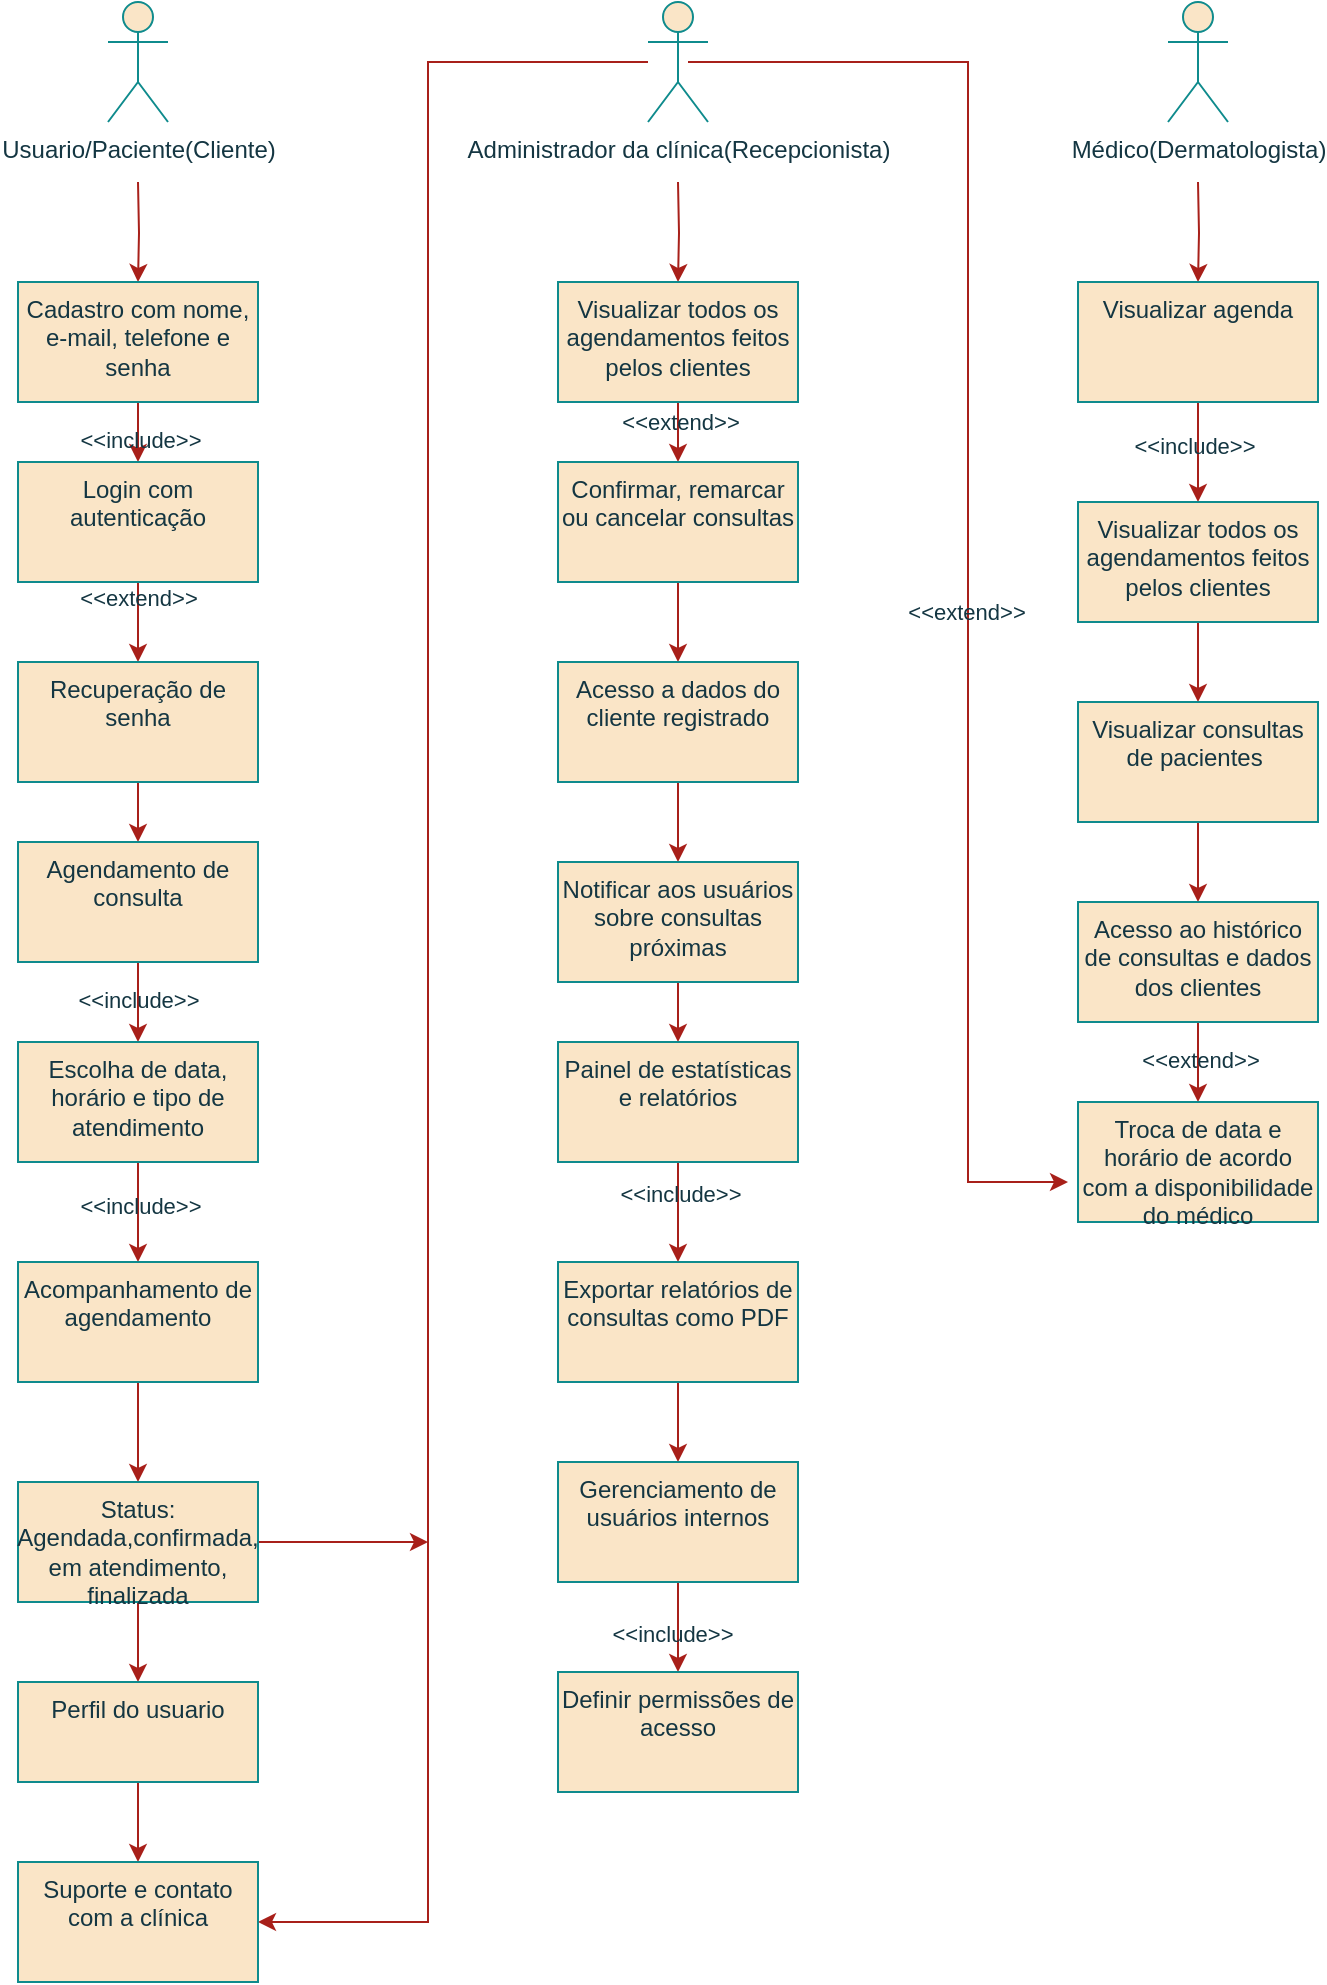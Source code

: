 <mxfile version="26.2.13">
  <diagram name="Página-1" id="MwGWJP87P9zumKJYnPod">
    <mxGraphModel dx="874" dy="473" grid="1" gridSize="10" guides="1" tooltips="1" connect="1" arrows="1" fold="1" page="1" pageScale="1" pageWidth="827" pageHeight="1169" math="0" shadow="0">
      <root>
        <mxCell id="0" />
        <mxCell id="1" parent="0" />
        <mxCell id="_1qr9PyPMLD9ZtLmiUYb-10" value="" style="edgeStyle=orthogonalEdgeStyle;rounded=0;orthogonalLoop=1;jettySize=auto;html=1;labelBackgroundColor=none;strokeColor=#A8201A;fontColor=default;" edge="1" parent="1" target="_1qr9PyPMLD9ZtLmiUYb-9">
          <mxGeometry relative="1" as="geometry">
            <mxPoint x="165" y="150" as="sourcePoint" />
          </mxGeometry>
        </mxCell>
        <mxCell id="_1qr9PyPMLD9ZtLmiUYb-1" value="Usuario/Paciente(Cliente)" style="shape=umlActor;verticalLabelPosition=bottom;verticalAlign=top;html=1;outlineConnect=0;labelBackgroundColor=none;fillColor=#FAE5C7;strokeColor=#0F8B8D;fontColor=#143642;" vertex="1" parent="1">
          <mxGeometry x="150" y="60" width="30" height="60" as="geometry" />
        </mxCell>
        <mxCell id="_1qr9PyPMLD9ZtLmiUYb-42" value="" style="edgeStyle=orthogonalEdgeStyle;rounded=0;orthogonalLoop=1;jettySize=auto;html=1;labelBackgroundColor=none;strokeColor=#A8201A;fontColor=default;" edge="1" parent="1" target="_1qr9PyPMLD9ZtLmiUYb-41">
          <mxGeometry relative="1" as="geometry">
            <mxPoint x="435" y="150" as="sourcePoint" />
          </mxGeometry>
        </mxCell>
        <mxCell id="_1qr9PyPMLD9ZtLmiUYb-77" style="edgeStyle=orthogonalEdgeStyle;rounded=0;orthogonalLoop=1;jettySize=auto;html=1;entryX=1;entryY=0.5;entryDx=0;entryDy=0;labelBackgroundColor=none;strokeColor=#A8201A;fontColor=default;" edge="1" parent="1" source="_1qr9PyPMLD9ZtLmiUYb-2" target="_1qr9PyPMLD9ZtLmiUYb-39">
          <mxGeometry relative="1" as="geometry">
            <Array as="points">
              <mxPoint x="310" y="90" />
              <mxPoint x="310" y="1020" />
            </Array>
          </mxGeometry>
        </mxCell>
        <mxCell id="_1qr9PyPMLD9ZtLmiUYb-81" style="edgeStyle=orthogonalEdgeStyle;rounded=0;orthogonalLoop=1;jettySize=auto;html=1;exitX=0.5;exitY=0.5;exitDx=0;exitDy=0;exitPerimeter=0;labelBackgroundColor=none;strokeColor=#A8201A;fontColor=default;" edge="1" parent="1">
          <mxGeometry relative="1" as="geometry">
            <mxPoint x="630" y="650" as="targetPoint" />
            <mxPoint x="440" y="90" as="sourcePoint" />
            <Array as="points">
              <mxPoint x="580" y="90" />
              <mxPoint x="580" y="650" />
            </Array>
          </mxGeometry>
        </mxCell>
        <mxCell id="_1qr9PyPMLD9ZtLmiUYb-85" value="&amp;lt;&amp;lt;extend&amp;gt;&amp;gt;" style="edgeLabel;html=1;align=center;verticalAlign=middle;resizable=0;points=[];labelBackgroundColor=none;fontColor=#143642;" vertex="1" connectable="0" parent="_1qr9PyPMLD9ZtLmiUYb-81">
          <mxGeometry x="0.107" y="-1" relative="1" as="geometry">
            <mxPoint as="offset" />
          </mxGeometry>
        </mxCell>
        <mxCell id="_1qr9PyPMLD9ZtLmiUYb-2" value="Administrador da clínica(Recepcionista)" style="shape=umlActor;verticalLabelPosition=bottom;verticalAlign=top;html=1;outlineConnect=0;labelBackgroundColor=none;fillColor=#FAE5C7;strokeColor=#0F8B8D;fontColor=#143642;" vertex="1" parent="1">
          <mxGeometry x="420" y="60" width="30" height="60" as="geometry" />
        </mxCell>
        <mxCell id="_1qr9PyPMLD9ZtLmiUYb-64" value="" style="edgeStyle=orthogonalEdgeStyle;rounded=0;orthogonalLoop=1;jettySize=auto;html=1;labelBackgroundColor=none;strokeColor=#A8201A;fontColor=default;" edge="1" parent="1" target="_1qr9PyPMLD9ZtLmiUYb-63">
          <mxGeometry relative="1" as="geometry">
            <mxPoint x="695" y="150" as="sourcePoint" />
          </mxGeometry>
        </mxCell>
        <mxCell id="_1qr9PyPMLD9ZtLmiUYb-7" value="Médico(Dermatologista)" style="shape=umlActor;verticalLabelPosition=bottom;verticalAlign=top;html=1;outlineConnect=0;labelBackgroundColor=none;fillColor=#FAE5C7;strokeColor=#0F8B8D;fontColor=#143642;" vertex="1" parent="1">
          <mxGeometry x="680" y="60" width="30" height="60" as="geometry" />
        </mxCell>
        <mxCell id="_1qr9PyPMLD9ZtLmiUYb-12" value="" style="edgeStyle=orthogonalEdgeStyle;rounded=0;orthogonalLoop=1;jettySize=auto;html=1;labelBackgroundColor=none;strokeColor=#A8201A;fontColor=default;" edge="1" parent="1" source="_1qr9PyPMLD9ZtLmiUYb-9" target="_1qr9PyPMLD9ZtLmiUYb-11">
          <mxGeometry relative="1" as="geometry" />
        </mxCell>
        <mxCell id="_1qr9PyPMLD9ZtLmiUYb-76" value="&amp;lt;&amp;lt;include&amp;gt;&amp;gt;" style="edgeLabel;html=1;align=center;verticalAlign=middle;resizable=0;points=[];labelBackgroundColor=none;fontColor=#143642;" vertex="1" connectable="0" parent="_1qr9PyPMLD9ZtLmiUYb-12">
          <mxGeometry x="0.533" y="1" relative="1" as="geometry">
            <mxPoint as="offset" />
          </mxGeometry>
        </mxCell>
        <mxCell id="_1qr9PyPMLD9ZtLmiUYb-9" value="Cadastro com nome, e-mail, telefone e senha" style="whiteSpace=wrap;html=1;verticalAlign=top;labelBackgroundColor=none;fillColor=#FAE5C7;strokeColor=#0F8B8D;fontColor=#143642;" vertex="1" parent="1">
          <mxGeometry x="105" y="200" width="120" height="60" as="geometry" />
        </mxCell>
        <mxCell id="_1qr9PyPMLD9ZtLmiUYb-14" value="" style="edgeStyle=orthogonalEdgeStyle;rounded=0;orthogonalLoop=1;jettySize=auto;html=1;labelBackgroundColor=none;strokeColor=#A8201A;fontColor=default;" edge="1" parent="1" source="_1qr9PyPMLD9ZtLmiUYb-11" target="_1qr9PyPMLD9ZtLmiUYb-13">
          <mxGeometry relative="1" as="geometry" />
        </mxCell>
        <mxCell id="_1qr9PyPMLD9ZtLmiUYb-23" value="&amp;lt;&amp;lt;extend&amp;gt;&amp;gt;" style="edgeLabel;html=1;align=center;verticalAlign=middle;resizable=0;points=[];labelBackgroundColor=none;fontColor=#143642;" vertex="1" connectable="0" parent="_1qr9PyPMLD9ZtLmiUYb-14">
          <mxGeometry x="-0.63" relative="1" as="geometry">
            <mxPoint as="offset" />
          </mxGeometry>
        </mxCell>
        <mxCell id="_1qr9PyPMLD9ZtLmiUYb-11" value="Login com autenticação" style="whiteSpace=wrap;html=1;verticalAlign=top;labelBackgroundColor=none;fillColor=#FAE5C7;strokeColor=#0F8B8D;fontColor=#143642;" vertex="1" parent="1">
          <mxGeometry x="105" y="290" width="120" height="60" as="geometry" />
        </mxCell>
        <mxCell id="_1qr9PyPMLD9ZtLmiUYb-27" value="" style="edgeStyle=orthogonalEdgeStyle;rounded=0;orthogonalLoop=1;jettySize=auto;html=1;labelBackgroundColor=none;strokeColor=#A8201A;fontColor=default;" edge="1" parent="1" source="_1qr9PyPMLD9ZtLmiUYb-13" target="_1qr9PyPMLD9ZtLmiUYb-26">
          <mxGeometry relative="1" as="geometry" />
        </mxCell>
        <mxCell id="_1qr9PyPMLD9ZtLmiUYb-13" value="Recuperação de senha" style="whiteSpace=wrap;html=1;verticalAlign=top;labelBackgroundColor=none;fillColor=#FAE5C7;strokeColor=#0F8B8D;fontColor=#143642;" vertex="1" parent="1">
          <mxGeometry x="105" y="390" width="120" height="60" as="geometry" />
        </mxCell>
        <mxCell id="_1qr9PyPMLD9ZtLmiUYb-18" value="" style="edgeStyle=orthogonalEdgeStyle;rounded=0;orthogonalLoop=1;jettySize=auto;html=1;exitX=0.5;exitY=1;exitDx=0;exitDy=0;labelBackgroundColor=none;strokeColor=#A8201A;fontColor=default;" edge="1" parent="1" source="_1qr9PyPMLD9ZtLmiUYb-11" target="_1qr9PyPMLD9ZtLmiUYb-11">
          <mxGeometry relative="1" as="geometry">
            <mxPoint x="240" y="370" as="sourcePoint" />
          </mxGeometry>
        </mxCell>
        <mxCell id="_1qr9PyPMLD9ZtLmiUYb-29" value="" style="edgeStyle=orthogonalEdgeStyle;rounded=0;orthogonalLoop=1;jettySize=auto;html=1;labelBackgroundColor=none;strokeColor=#A8201A;fontColor=default;" edge="1" parent="1" source="_1qr9PyPMLD9ZtLmiUYb-26" target="_1qr9PyPMLD9ZtLmiUYb-28">
          <mxGeometry relative="1" as="geometry" />
        </mxCell>
        <mxCell id="_1qr9PyPMLD9ZtLmiUYb-30" value="&amp;lt;&amp;lt;include&amp;gt;&amp;gt;" style="edgeLabel;html=1;align=center;verticalAlign=middle;resizable=0;points=[];labelBackgroundColor=none;fontColor=#143642;" vertex="1" connectable="0" parent="_1qr9PyPMLD9ZtLmiUYb-29">
          <mxGeometry x="-0.075" relative="1" as="geometry">
            <mxPoint as="offset" />
          </mxGeometry>
        </mxCell>
        <mxCell id="_1qr9PyPMLD9ZtLmiUYb-26" value="Agendamento de consulta" style="whiteSpace=wrap;html=1;verticalAlign=top;labelBackgroundColor=none;fillColor=#FAE5C7;strokeColor=#0F8B8D;fontColor=#143642;" vertex="1" parent="1">
          <mxGeometry x="105" y="480" width="120" height="60" as="geometry" />
        </mxCell>
        <mxCell id="_1qr9PyPMLD9ZtLmiUYb-32" value="" style="edgeStyle=orthogonalEdgeStyle;rounded=0;orthogonalLoop=1;jettySize=auto;html=1;labelBackgroundColor=none;strokeColor=#A8201A;fontColor=default;" edge="1" parent="1" source="_1qr9PyPMLD9ZtLmiUYb-28" target="_1qr9PyPMLD9ZtLmiUYb-31">
          <mxGeometry relative="1" as="geometry" />
        </mxCell>
        <mxCell id="_1qr9PyPMLD9ZtLmiUYb-33" value="&amp;lt;&amp;lt;include&amp;gt;&amp;gt;" style="edgeLabel;html=1;align=center;verticalAlign=middle;resizable=0;points=[];labelBackgroundColor=none;fontColor=#143642;" vertex="1" connectable="0" parent="_1qr9PyPMLD9ZtLmiUYb-32">
          <mxGeometry x="-0.12" y="1" relative="1" as="geometry">
            <mxPoint as="offset" />
          </mxGeometry>
        </mxCell>
        <mxCell id="_1qr9PyPMLD9ZtLmiUYb-28" value="Escolha de data, horário e tipo de atendimento" style="whiteSpace=wrap;html=1;verticalAlign=top;labelBackgroundColor=none;fillColor=#FAE5C7;strokeColor=#0F8B8D;fontColor=#143642;" vertex="1" parent="1">
          <mxGeometry x="105" y="580" width="120" height="60" as="geometry" />
        </mxCell>
        <mxCell id="_1qr9PyPMLD9ZtLmiUYb-35" value="" style="edgeStyle=orthogonalEdgeStyle;rounded=0;orthogonalLoop=1;jettySize=auto;html=1;labelBackgroundColor=none;strokeColor=#A8201A;fontColor=default;" edge="1" parent="1" source="_1qr9PyPMLD9ZtLmiUYb-31" target="_1qr9PyPMLD9ZtLmiUYb-34">
          <mxGeometry relative="1" as="geometry" />
        </mxCell>
        <mxCell id="_1qr9PyPMLD9ZtLmiUYb-31" value="Acompanhamento de agendamento" style="whiteSpace=wrap;html=1;verticalAlign=top;labelBackgroundColor=none;fillColor=#FAE5C7;strokeColor=#0F8B8D;fontColor=#143642;" vertex="1" parent="1">
          <mxGeometry x="105" y="690" width="120" height="60" as="geometry" />
        </mxCell>
        <mxCell id="_1qr9PyPMLD9ZtLmiUYb-37" value="" style="edgeStyle=orthogonalEdgeStyle;rounded=0;orthogonalLoop=1;jettySize=auto;html=1;labelBackgroundColor=none;strokeColor=#A8201A;fontColor=default;" edge="1" parent="1" source="_1qr9PyPMLD9ZtLmiUYb-34" target="_1qr9PyPMLD9ZtLmiUYb-36">
          <mxGeometry relative="1" as="geometry" />
        </mxCell>
        <mxCell id="_1qr9PyPMLD9ZtLmiUYb-79" style="edgeStyle=orthogonalEdgeStyle;rounded=0;orthogonalLoop=1;jettySize=auto;html=1;exitX=1;exitY=0.5;exitDx=0;exitDy=0;labelBackgroundColor=none;strokeColor=#A8201A;fontColor=default;" edge="1" parent="1" source="_1qr9PyPMLD9ZtLmiUYb-34">
          <mxGeometry relative="1" as="geometry">
            <mxPoint x="310" y="830" as="targetPoint" />
          </mxGeometry>
        </mxCell>
        <mxCell id="_1qr9PyPMLD9ZtLmiUYb-34" value="Status: Agendada,confirmada, em atendimento, finalizada" style="whiteSpace=wrap;html=1;verticalAlign=top;labelBackgroundColor=none;fillColor=#FAE5C7;strokeColor=#0F8B8D;fontColor=#143642;" vertex="1" parent="1">
          <mxGeometry x="105" y="800" width="120" height="60" as="geometry" />
        </mxCell>
        <mxCell id="_1qr9PyPMLD9ZtLmiUYb-40" value="" style="edgeStyle=orthogonalEdgeStyle;rounded=0;orthogonalLoop=1;jettySize=auto;html=1;labelBackgroundColor=none;strokeColor=#A8201A;fontColor=default;" edge="1" parent="1" source="_1qr9PyPMLD9ZtLmiUYb-36" target="_1qr9PyPMLD9ZtLmiUYb-39">
          <mxGeometry relative="1" as="geometry" />
        </mxCell>
        <mxCell id="_1qr9PyPMLD9ZtLmiUYb-36" value="Perfil do usuario" style="whiteSpace=wrap;html=1;verticalAlign=top;labelBackgroundColor=none;fillColor=#FAE5C7;strokeColor=#0F8B8D;fontColor=#143642;" vertex="1" parent="1">
          <mxGeometry x="105" y="900" width="120" height="50" as="geometry" />
        </mxCell>
        <mxCell id="_1qr9PyPMLD9ZtLmiUYb-39" value="Suporte e contato com a clínica" style="whiteSpace=wrap;html=1;verticalAlign=top;labelBackgroundColor=none;fillColor=#FAE5C7;strokeColor=#0F8B8D;fontColor=#143642;" vertex="1" parent="1">
          <mxGeometry x="105" y="990" width="120" height="60" as="geometry" />
        </mxCell>
        <mxCell id="_1qr9PyPMLD9ZtLmiUYb-44" value="" style="edgeStyle=orthogonalEdgeStyle;rounded=0;orthogonalLoop=1;jettySize=auto;html=1;labelBackgroundColor=none;strokeColor=#A8201A;fontColor=default;" edge="1" parent="1" source="_1qr9PyPMLD9ZtLmiUYb-41" target="_1qr9PyPMLD9ZtLmiUYb-43">
          <mxGeometry relative="1" as="geometry" />
        </mxCell>
        <mxCell id="_1qr9PyPMLD9ZtLmiUYb-45" value="&amp;lt;&amp;lt;extend&amp;gt;&amp;gt;" style="edgeLabel;html=1;align=center;verticalAlign=middle;resizable=0;points=[];labelBackgroundColor=none;fontColor=#143642;" vertex="1" connectable="0" parent="_1qr9PyPMLD9ZtLmiUYb-44">
          <mxGeometry x="0.2" y="1" relative="1" as="geometry">
            <mxPoint as="offset" />
          </mxGeometry>
        </mxCell>
        <mxCell id="_1qr9PyPMLD9ZtLmiUYb-41" value="Visualizar todos os agendamentos feitos pelos clientes" style="whiteSpace=wrap;html=1;verticalAlign=top;labelBackgroundColor=none;fillColor=#FAE5C7;strokeColor=#0F8B8D;fontColor=#143642;" vertex="1" parent="1">
          <mxGeometry x="375" y="200" width="120" height="60" as="geometry" />
        </mxCell>
        <mxCell id="_1qr9PyPMLD9ZtLmiUYb-47" value="" style="edgeStyle=orthogonalEdgeStyle;rounded=0;orthogonalLoop=1;jettySize=auto;html=1;labelBackgroundColor=none;strokeColor=#A8201A;fontColor=default;" edge="1" parent="1" source="_1qr9PyPMLD9ZtLmiUYb-43" target="_1qr9PyPMLD9ZtLmiUYb-46">
          <mxGeometry relative="1" as="geometry" />
        </mxCell>
        <mxCell id="_1qr9PyPMLD9ZtLmiUYb-43" value="Confirmar, remarcar ou cancelar consultas" style="whiteSpace=wrap;html=1;verticalAlign=top;labelBackgroundColor=none;fillColor=#FAE5C7;strokeColor=#0F8B8D;fontColor=#143642;" vertex="1" parent="1">
          <mxGeometry x="375" y="290" width="120" height="60" as="geometry" />
        </mxCell>
        <mxCell id="_1qr9PyPMLD9ZtLmiUYb-49" value="" style="edgeStyle=orthogonalEdgeStyle;rounded=0;orthogonalLoop=1;jettySize=auto;html=1;labelBackgroundColor=none;strokeColor=#A8201A;fontColor=default;" edge="1" parent="1" source="_1qr9PyPMLD9ZtLmiUYb-46" target="_1qr9PyPMLD9ZtLmiUYb-48">
          <mxGeometry relative="1" as="geometry" />
        </mxCell>
        <mxCell id="_1qr9PyPMLD9ZtLmiUYb-46" value="Acesso a dados do cliente registrado" style="whiteSpace=wrap;html=1;verticalAlign=top;labelBackgroundColor=none;fillColor=#FAE5C7;strokeColor=#0F8B8D;fontColor=#143642;" vertex="1" parent="1">
          <mxGeometry x="375" y="390" width="120" height="60" as="geometry" />
        </mxCell>
        <mxCell id="_1qr9PyPMLD9ZtLmiUYb-51" value="" style="edgeStyle=orthogonalEdgeStyle;rounded=0;orthogonalLoop=1;jettySize=auto;html=1;labelBackgroundColor=none;strokeColor=#A8201A;fontColor=default;" edge="1" parent="1" source="_1qr9PyPMLD9ZtLmiUYb-48" target="_1qr9PyPMLD9ZtLmiUYb-50">
          <mxGeometry relative="1" as="geometry" />
        </mxCell>
        <mxCell id="_1qr9PyPMLD9ZtLmiUYb-48" value="Notificar aos usuários sobre consultas próximas" style="whiteSpace=wrap;html=1;verticalAlign=top;labelBackgroundColor=none;fillColor=#FAE5C7;strokeColor=#0F8B8D;fontColor=#143642;" vertex="1" parent="1">
          <mxGeometry x="375" y="490" width="120" height="60" as="geometry" />
        </mxCell>
        <mxCell id="_1qr9PyPMLD9ZtLmiUYb-56" value="" style="edgeStyle=orthogonalEdgeStyle;rounded=0;orthogonalLoop=1;jettySize=auto;html=1;labelBackgroundColor=none;strokeColor=#A8201A;fontColor=default;" edge="1" parent="1" source="_1qr9PyPMLD9ZtLmiUYb-50" target="_1qr9PyPMLD9ZtLmiUYb-55">
          <mxGeometry relative="1" as="geometry" />
        </mxCell>
        <mxCell id="_1qr9PyPMLD9ZtLmiUYb-57" value="&amp;lt;&amp;lt;include&amp;gt;&amp;gt;" style="edgeLabel;html=1;align=center;verticalAlign=middle;resizable=0;points=[];labelBackgroundColor=none;fontColor=#143642;" vertex="1" connectable="0" parent="_1qr9PyPMLD9ZtLmiUYb-56">
          <mxGeometry x="-0.36" y="1" relative="1" as="geometry">
            <mxPoint as="offset" />
          </mxGeometry>
        </mxCell>
        <mxCell id="_1qr9PyPMLD9ZtLmiUYb-50" value="Painel de estatísticas e relatórios" style="whiteSpace=wrap;html=1;verticalAlign=top;labelBackgroundColor=none;fillColor=#FAE5C7;strokeColor=#0F8B8D;fontColor=#143642;" vertex="1" parent="1">
          <mxGeometry x="375" y="580" width="120" height="60" as="geometry" />
        </mxCell>
        <mxCell id="_1qr9PyPMLD9ZtLmiUYb-59" value="" style="edgeStyle=orthogonalEdgeStyle;rounded=0;orthogonalLoop=1;jettySize=auto;html=1;labelBackgroundColor=none;strokeColor=#A8201A;fontColor=default;" edge="1" parent="1" source="_1qr9PyPMLD9ZtLmiUYb-55" target="_1qr9PyPMLD9ZtLmiUYb-58">
          <mxGeometry relative="1" as="geometry" />
        </mxCell>
        <mxCell id="_1qr9PyPMLD9ZtLmiUYb-55" value="Exportar relatórios de consultas como PDF" style="whiteSpace=wrap;html=1;verticalAlign=top;labelBackgroundColor=none;fillColor=#FAE5C7;strokeColor=#0F8B8D;fontColor=#143642;" vertex="1" parent="1">
          <mxGeometry x="375" y="690" width="120" height="60" as="geometry" />
        </mxCell>
        <mxCell id="_1qr9PyPMLD9ZtLmiUYb-61" value="" style="edgeStyle=orthogonalEdgeStyle;rounded=0;orthogonalLoop=1;jettySize=auto;html=1;labelBackgroundColor=none;strokeColor=#A8201A;fontColor=default;" edge="1" parent="1" source="_1qr9PyPMLD9ZtLmiUYb-58" target="_1qr9PyPMLD9ZtLmiUYb-60">
          <mxGeometry relative="1" as="geometry" />
        </mxCell>
        <mxCell id="_1qr9PyPMLD9ZtLmiUYb-62" value="&amp;lt;&amp;lt;include&amp;gt;&amp;gt;" style="edgeLabel;html=1;align=center;verticalAlign=middle;resizable=0;points=[];labelBackgroundColor=none;fontColor=#143642;" vertex="1" connectable="0" parent="_1qr9PyPMLD9ZtLmiUYb-61">
          <mxGeometry x="0.156" y="-3" relative="1" as="geometry">
            <mxPoint as="offset" />
          </mxGeometry>
        </mxCell>
        <mxCell id="_1qr9PyPMLD9ZtLmiUYb-58" value="Gerenciamento de usuários internos" style="whiteSpace=wrap;html=1;verticalAlign=top;labelBackgroundColor=none;fillColor=#FAE5C7;strokeColor=#0F8B8D;fontColor=#143642;" vertex="1" parent="1">
          <mxGeometry x="375" y="790" width="120" height="60" as="geometry" />
        </mxCell>
        <mxCell id="_1qr9PyPMLD9ZtLmiUYb-60" value="Definir permissões de acesso" style="whiteSpace=wrap;html=1;verticalAlign=top;labelBackgroundColor=none;fillColor=#FAE5C7;strokeColor=#0F8B8D;fontColor=#143642;" vertex="1" parent="1">
          <mxGeometry x="375" y="895" width="120" height="60" as="geometry" />
        </mxCell>
        <mxCell id="_1qr9PyPMLD9ZtLmiUYb-66" value="" style="edgeStyle=orthogonalEdgeStyle;rounded=0;orthogonalLoop=1;jettySize=auto;html=1;labelBackgroundColor=none;strokeColor=#A8201A;fontColor=default;" edge="1" parent="1" source="_1qr9PyPMLD9ZtLmiUYb-63" target="_1qr9PyPMLD9ZtLmiUYb-65">
          <mxGeometry relative="1" as="geometry" />
        </mxCell>
        <mxCell id="_1qr9PyPMLD9ZtLmiUYb-67" value="&amp;lt;&amp;lt;include&amp;gt;&amp;gt;" style="edgeLabel;html=1;align=center;verticalAlign=middle;resizable=0;points=[];labelBackgroundColor=none;fontColor=#143642;" vertex="1" connectable="0" parent="_1qr9PyPMLD9ZtLmiUYb-66">
          <mxGeometry x="-0.12" y="-2" relative="1" as="geometry">
            <mxPoint as="offset" />
          </mxGeometry>
        </mxCell>
        <mxCell id="_1qr9PyPMLD9ZtLmiUYb-63" value="Visualizar agenda" style="whiteSpace=wrap;html=1;verticalAlign=top;labelBackgroundColor=none;fillColor=#FAE5C7;strokeColor=#0F8B8D;fontColor=#143642;" vertex="1" parent="1">
          <mxGeometry x="635" y="200" width="120" height="60" as="geometry" />
        </mxCell>
        <mxCell id="_1qr9PyPMLD9ZtLmiUYb-69" value="" style="edgeStyle=orthogonalEdgeStyle;rounded=0;orthogonalLoop=1;jettySize=auto;html=1;labelBackgroundColor=none;strokeColor=#A8201A;fontColor=default;" edge="1" parent="1" source="_1qr9PyPMLD9ZtLmiUYb-65" target="_1qr9PyPMLD9ZtLmiUYb-68">
          <mxGeometry relative="1" as="geometry" />
        </mxCell>
        <mxCell id="_1qr9PyPMLD9ZtLmiUYb-65" value="Visualizar todos os agendamentos feitos pelos clientes" style="whiteSpace=wrap;html=1;verticalAlign=top;labelBackgroundColor=none;fillColor=#FAE5C7;strokeColor=#0F8B8D;fontColor=#143642;" vertex="1" parent="1">
          <mxGeometry x="635" y="310" width="120" height="60" as="geometry" />
        </mxCell>
        <mxCell id="_1qr9PyPMLD9ZtLmiUYb-72" value="" style="edgeStyle=orthogonalEdgeStyle;rounded=0;orthogonalLoop=1;jettySize=auto;html=1;labelBackgroundColor=none;strokeColor=#A8201A;fontColor=default;" edge="1" parent="1" source="_1qr9PyPMLD9ZtLmiUYb-68" target="_1qr9PyPMLD9ZtLmiUYb-71">
          <mxGeometry relative="1" as="geometry" />
        </mxCell>
        <mxCell id="_1qr9PyPMLD9ZtLmiUYb-68" value="Visualizar consultas de pacientes&amp;nbsp;" style="whiteSpace=wrap;html=1;verticalAlign=top;labelBackgroundColor=none;fillColor=#FAE5C7;strokeColor=#0F8B8D;fontColor=#143642;" vertex="1" parent="1">
          <mxGeometry x="635" y="410" width="120" height="60" as="geometry" />
        </mxCell>
        <mxCell id="_1qr9PyPMLD9ZtLmiUYb-74" value="" style="edgeStyle=orthogonalEdgeStyle;rounded=0;orthogonalLoop=1;jettySize=auto;html=1;labelBackgroundColor=none;strokeColor=#A8201A;fontColor=default;" edge="1" parent="1" source="_1qr9PyPMLD9ZtLmiUYb-71" target="_1qr9PyPMLD9ZtLmiUYb-73">
          <mxGeometry relative="1" as="geometry" />
        </mxCell>
        <mxCell id="_1qr9PyPMLD9ZtLmiUYb-75" value="&amp;lt;&amp;lt;extend&amp;gt;&amp;gt;" style="edgeLabel;html=1;align=center;verticalAlign=middle;resizable=0;points=[];labelBackgroundColor=none;fontColor=#143642;" vertex="1" connectable="0" parent="_1qr9PyPMLD9ZtLmiUYb-74">
          <mxGeometry x="-0.05" y="1" relative="1" as="geometry">
            <mxPoint as="offset" />
          </mxGeometry>
        </mxCell>
        <mxCell id="_1qr9PyPMLD9ZtLmiUYb-71" value="Acesso ao histórico de consultas e dados dos clientes" style="whiteSpace=wrap;html=1;verticalAlign=top;labelBackgroundColor=none;fillColor=#FAE5C7;strokeColor=#0F8B8D;fontColor=#143642;" vertex="1" parent="1">
          <mxGeometry x="635" y="510" width="120" height="60" as="geometry" />
        </mxCell>
        <mxCell id="_1qr9PyPMLD9ZtLmiUYb-73" value="Troca de data e horário de acordo com a disponibilidade do médico" style="whiteSpace=wrap;html=1;verticalAlign=top;labelBackgroundColor=none;fillColor=#FAE5C7;strokeColor=#0F8B8D;fontColor=#143642;" vertex="1" parent="1">
          <mxGeometry x="635" y="610" width="120" height="60" as="geometry" />
        </mxCell>
      </root>
    </mxGraphModel>
  </diagram>
</mxfile>
